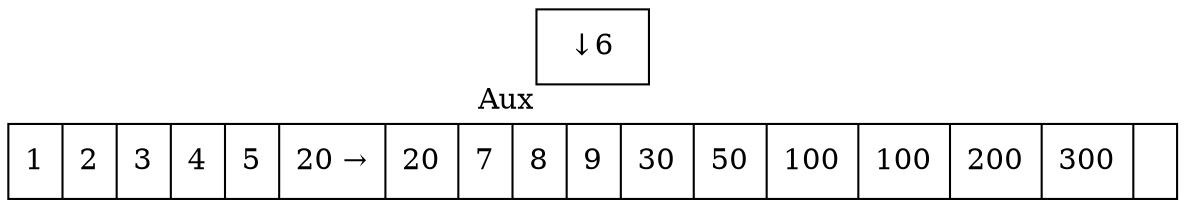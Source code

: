digraph G{ node [shape = record ];
 rankdir=LR;X[label="{ 1|2|3|4|5|20 → |20|7|8|9|30|50|100|100|200|300|}"]
2[label=" { ↓ 6}"xlabel="Aux"]
}
